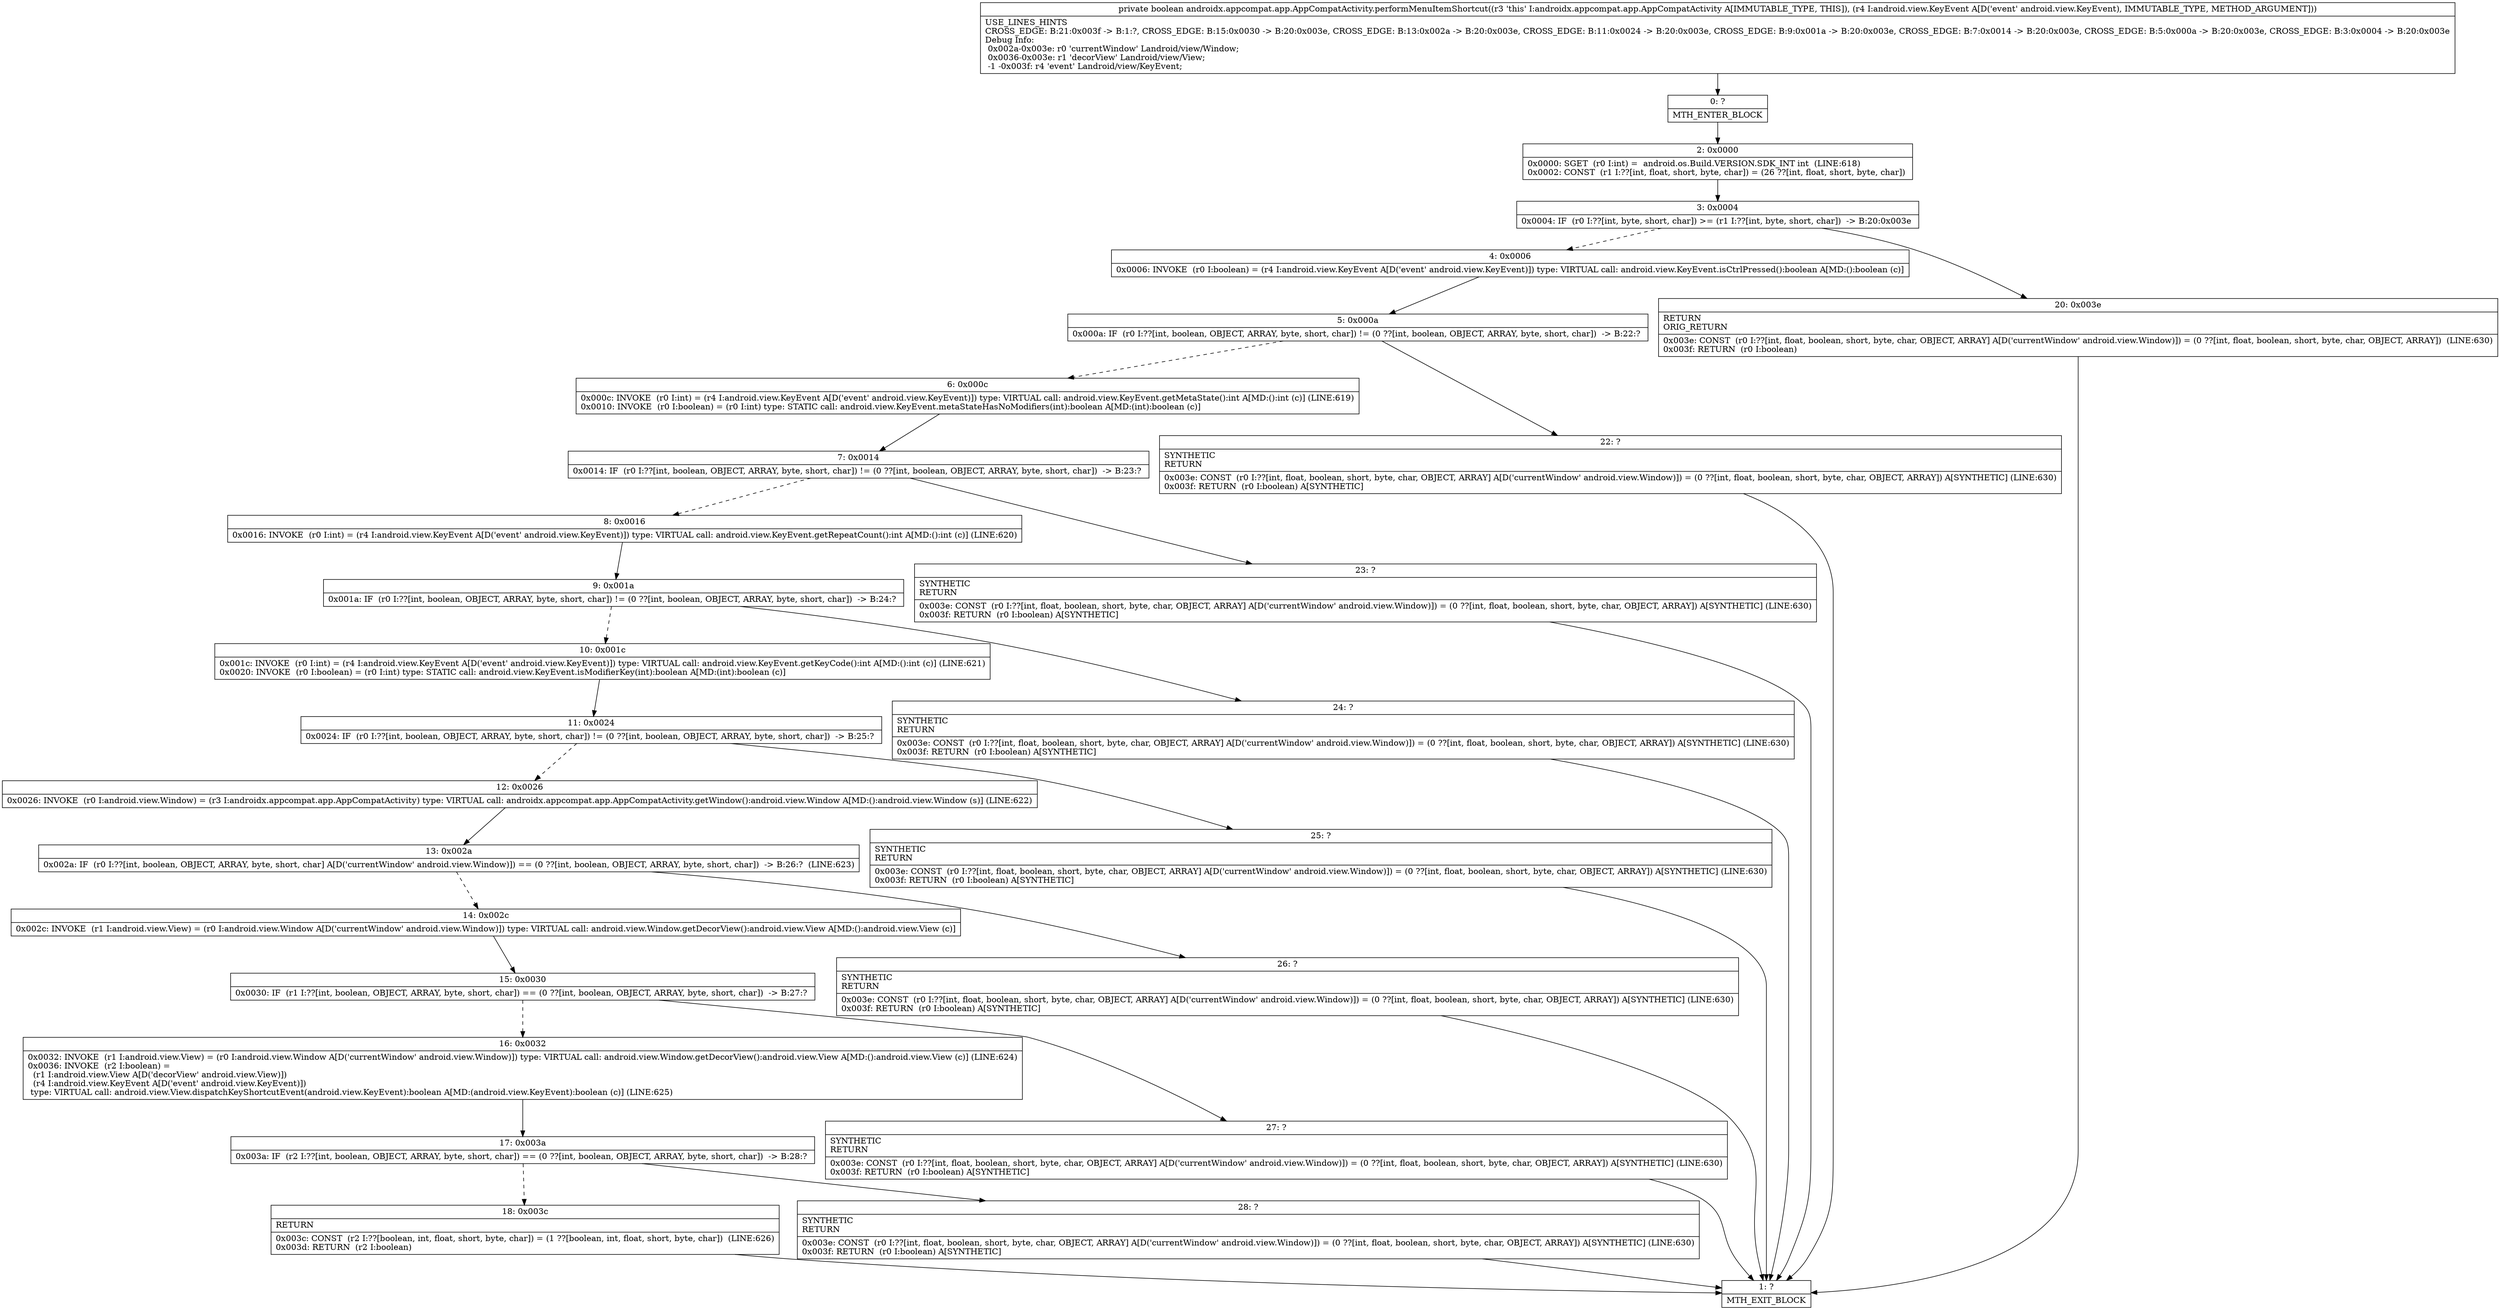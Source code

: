 digraph "CFG forandroidx.appcompat.app.AppCompatActivity.performMenuItemShortcut(Landroid\/view\/KeyEvent;)Z" {
Node_0 [shape=record,label="{0\:\ ?|MTH_ENTER_BLOCK\l}"];
Node_2 [shape=record,label="{2\:\ 0x0000|0x0000: SGET  (r0 I:int) =  android.os.Build.VERSION.SDK_INT int  (LINE:618)\l0x0002: CONST  (r1 I:??[int, float, short, byte, char]) = (26 ??[int, float, short, byte, char]) \l}"];
Node_3 [shape=record,label="{3\:\ 0x0004|0x0004: IF  (r0 I:??[int, byte, short, char]) \>= (r1 I:??[int, byte, short, char])  \-\> B:20:0x003e \l}"];
Node_4 [shape=record,label="{4\:\ 0x0006|0x0006: INVOKE  (r0 I:boolean) = (r4 I:android.view.KeyEvent A[D('event' android.view.KeyEvent)]) type: VIRTUAL call: android.view.KeyEvent.isCtrlPressed():boolean A[MD:():boolean (c)]\l}"];
Node_5 [shape=record,label="{5\:\ 0x000a|0x000a: IF  (r0 I:??[int, boolean, OBJECT, ARRAY, byte, short, char]) != (0 ??[int, boolean, OBJECT, ARRAY, byte, short, char])  \-\> B:22:? \l}"];
Node_6 [shape=record,label="{6\:\ 0x000c|0x000c: INVOKE  (r0 I:int) = (r4 I:android.view.KeyEvent A[D('event' android.view.KeyEvent)]) type: VIRTUAL call: android.view.KeyEvent.getMetaState():int A[MD:():int (c)] (LINE:619)\l0x0010: INVOKE  (r0 I:boolean) = (r0 I:int) type: STATIC call: android.view.KeyEvent.metaStateHasNoModifiers(int):boolean A[MD:(int):boolean (c)]\l}"];
Node_7 [shape=record,label="{7\:\ 0x0014|0x0014: IF  (r0 I:??[int, boolean, OBJECT, ARRAY, byte, short, char]) != (0 ??[int, boolean, OBJECT, ARRAY, byte, short, char])  \-\> B:23:? \l}"];
Node_8 [shape=record,label="{8\:\ 0x0016|0x0016: INVOKE  (r0 I:int) = (r4 I:android.view.KeyEvent A[D('event' android.view.KeyEvent)]) type: VIRTUAL call: android.view.KeyEvent.getRepeatCount():int A[MD:():int (c)] (LINE:620)\l}"];
Node_9 [shape=record,label="{9\:\ 0x001a|0x001a: IF  (r0 I:??[int, boolean, OBJECT, ARRAY, byte, short, char]) != (0 ??[int, boolean, OBJECT, ARRAY, byte, short, char])  \-\> B:24:? \l}"];
Node_10 [shape=record,label="{10\:\ 0x001c|0x001c: INVOKE  (r0 I:int) = (r4 I:android.view.KeyEvent A[D('event' android.view.KeyEvent)]) type: VIRTUAL call: android.view.KeyEvent.getKeyCode():int A[MD:():int (c)] (LINE:621)\l0x0020: INVOKE  (r0 I:boolean) = (r0 I:int) type: STATIC call: android.view.KeyEvent.isModifierKey(int):boolean A[MD:(int):boolean (c)]\l}"];
Node_11 [shape=record,label="{11\:\ 0x0024|0x0024: IF  (r0 I:??[int, boolean, OBJECT, ARRAY, byte, short, char]) != (0 ??[int, boolean, OBJECT, ARRAY, byte, short, char])  \-\> B:25:? \l}"];
Node_12 [shape=record,label="{12\:\ 0x0026|0x0026: INVOKE  (r0 I:android.view.Window) = (r3 I:androidx.appcompat.app.AppCompatActivity) type: VIRTUAL call: androidx.appcompat.app.AppCompatActivity.getWindow():android.view.Window A[MD:():android.view.Window (s)] (LINE:622)\l}"];
Node_13 [shape=record,label="{13\:\ 0x002a|0x002a: IF  (r0 I:??[int, boolean, OBJECT, ARRAY, byte, short, char] A[D('currentWindow' android.view.Window)]) == (0 ??[int, boolean, OBJECT, ARRAY, byte, short, char])  \-\> B:26:?  (LINE:623)\l}"];
Node_14 [shape=record,label="{14\:\ 0x002c|0x002c: INVOKE  (r1 I:android.view.View) = (r0 I:android.view.Window A[D('currentWindow' android.view.Window)]) type: VIRTUAL call: android.view.Window.getDecorView():android.view.View A[MD:():android.view.View (c)]\l}"];
Node_15 [shape=record,label="{15\:\ 0x0030|0x0030: IF  (r1 I:??[int, boolean, OBJECT, ARRAY, byte, short, char]) == (0 ??[int, boolean, OBJECT, ARRAY, byte, short, char])  \-\> B:27:? \l}"];
Node_16 [shape=record,label="{16\:\ 0x0032|0x0032: INVOKE  (r1 I:android.view.View) = (r0 I:android.view.Window A[D('currentWindow' android.view.Window)]) type: VIRTUAL call: android.view.Window.getDecorView():android.view.View A[MD:():android.view.View (c)] (LINE:624)\l0x0036: INVOKE  (r2 I:boolean) = \l  (r1 I:android.view.View A[D('decorView' android.view.View)])\l  (r4 I:android.view.KeyEvent A[D('event' android.view.KeyEvent)])\l type: VIRTUAL call: android.view.View.dispatchKeyShortcutEvent(android.view.KeyEvent):boolean A[MD:(android.view.KeyEvent):boolean (c)] (LINE:625)\l}"];
Node_17 [shape=record,label="{17\:\ 0x003a|0x003a: IF  (r2 I:??[int, boolean, OBJECT, ARRAY, byte, short, char]) == (0 ??[int, boolean, OBJECT, ARRAY, byte, short, char])  \-\> B:28:? \l}"];
Node_18 [shape=record,label="{18\:\ 0x003c|RETURN\l|0x003c: CONST  (r2 I:??[boolean, int, float, short, byte, char]) = (1 ??[boolean, int, float, short, byte, char])  (LINE:626)\l0x003d: RETURN  (r2 I:boolean) \l}"];
Node_1 [shape=record,label="{1\:\ ?|MTH_EXIT_BLOCK\l}"];
Node_28 [shape=record,label="{28\:\ ?|SYNTHETIC\lRETURN\l|0x003e: CONST  (r0 I:??[int, float, boolean, short, byte, char, OBJECT, ARRAY] A[D('currentWindow' android.view.Window)]) = (0 ??[int, float, boolean, short, byte, char, OBJECT, ARRAY]) A[SYNTHETIC] (LINE:630)\l0x003f: RETURN  (r0 I:boolean) A[SYNTHETIC]\l}"];
Node_27 [shape=record,label="{27\:\ ?|SYNTHETIC\lRETURN\l|0x003e: CONST  (r0 I:??[int, float, boolean, short, byte, char, OBJECT, ARRAY] A[D('currentWindow' android.view.Window)]) = (0 ??[int, float, boolean, short, byte, char, OBJECT, ARRAY]) A[SYNTHETIC] (LINE:630)\l0x003f: RETURN  (r0 I:boolean) A[SYNTHETIC]\l}"];
Node_26 [shape=record,label="{26\:\ ?|SYNTHETIC\lRETURN\l|0x003e: CONST  (r0 I:??[int, float, boolean, short, byte, char, OBJECT, ARRAY] A[D('currentWindow' android.view.Window)]) = (0 ??[int, float, boolean, short, byte, char, OBJECT, ARRAY]) A[SYNTHETIC] (LINE:630)\l0x003f: RETURN  (r0 I:boolean) A[SYNTHETIC]\l}"];
Node_25 [shape=record,label="{25\:\ ?|SYNTHETIC\lRETURN\l|0x003e: CONST  (r0 I:??[int, float, boolean, short, byte, char, OBJECT, ARRAY] A[D('currentWindow' android.view.Window)]) = (0 ??[int, float, boolean, short, byte, char, OBJECT, ARRAY]) A[SYNTHETIC] (LINE:630)\l0x003f: RETURN  (r0 I:boolean) A[SYNTHETIC]\l}"];
Node_24 [shape=record,label="{24\:\ ?|SYNTHETIC\lRETURN\l|0x003e: CONST  (r0 I:??[int, float, boolean, short, byte, char, OBJECT, ARRAY] A[D('currentWindow' android.view.Window)]) = (0 ??[int, float, boolean, short, byte, char, OBJECT, ARRAY]) A[SYNTHETIC] (LINE:630)\l0x003f: RETURN  (r0 I:boolean) A[SYNTHETIC]\l}"];
Node_23 [shape=record,label="{23\:\ ?|SYNTHETIC\lRETURN\l|0x003e: CONST  (r0 I:??[int, float, boolean, short, byte, char, OBJECT, ARRAY] A[D('currentWindow' android.view.Window)]) = (0 ??[int, float, boolean, short, byte, char, OBJECT, ARRAY]) A[SYNTHETIC] (LINE:630)\l0x003f: RETURN  (r0 I:boolean) A[SYNTHETIC]\l}"];
Node_22 [shape=record,label="{22\:\ ?|SYNTHETIC\lRETURN\l|0x003e: CONST  (r0 I:??[int, float, boolean, short, byte, char, OBJECT, ARRAY] A[D('currentWindow' android.view.Window)]) = (0 ??[int, float, boolean, short, byte, char, OBJECT, ARRAY]) A[SYNTHETIC] (LINE:630)\l0x003f: RETURN  (r0 I:boolean) A[SYNTHETIC]\l}"];
Node_20 [shape=record,label="{20\:\ 0x003e|RETURN\lORIG_RETURN\l|0x003e: CONST  (r0 I:??[int, float, boolean, short, byte, char, OBJECT, ARRAY] A[D('currentWindow' android.view.Window)]) = (0 ??[int, float, boolean, short, byte, char, OBJECT, ARRAY])  (LINE:630)\l0x003f: RETURN  (r0 I:boolean) \l}"];
MethodNode[shape=record,label="{private boolean androidx.appcompat.app.AppCompatActivity.performMenuItemShortcut((r3 'this' I:androidx.appcompat.app.AppCompatActivity A[IMMUTABLE_TYPE, THIS]), (r4 I:android.view.KeyEvent A[D('event' android.view.KeyEvent), IMMUTABLE_TYPE, METHOD_ARGUMENT]))  | USE_LINES_HINTS\lCROSS_EDGE: B:21:0x003f \-\> B:1:?, CROSS_EDGE: B:15:0x0030 \-\> B:20:0x003e, CROSS_EDGE: B:13:0x002a \-\> B:20:0x003e, CROSS_EDGE: B:11:0x0024 \-\> B:20:0x003e, CROSS_EDGE: B:9:0x001a \-\> B:20:0x003e, CROSS_EDGE: B:7:0x0014 \-\> B:20:0x003e, CROSS_EDGE: B:5:0x000a \-\> B:20:0x003e, CROSS_EDGE: B:3:0x0004 \-\> B:20:0x003e\lDebug Info:\l  0x002a\-0x003e: r0 'currentWindow' Landroid\/view\/Window;\l  0x0036\-0x003e: r1 'decorView' Landroid\/view\/View;\l  \-1 \-0x003f: r4 'event' Landroid\/view\/KeyEvent;\l}"];
MethodNode -> Node_0;Node_0 -> Node_2;
Node_2 -> Node_3;
Node_3 -> Node_4[style=dashed];
Node_3 -> Node_20;
Node_4 -> Node_5;
Node_5 -> Node_6[style=dashed];
Node_5 -> Node_22;
Node_6 -> Node_7;
Node_7 -> Node_8[style=dashed];
Node_7 -> Node_23;
Node_8 -> Node_9;
Node_9 -> Node_10[style=dashed];
Node_9 -> Node_24;
Node_10 -> Node_11;
Node_11 -> Node_12[style=dashed];
Node_11 -> Node_25;
Node_12 -> Node_13;
Node_13 -> Node_14[style=dashed];
Node_13 -> Node_26;
Node_14 -> Node_15;
Node_15 -> Node_16[style=dashed];
Node_15 -> Node_27;
Node_16 -> Node_17;
Node_17 -> Node_18[style=dashed];
Node_17 -> Node_28;
Node_18 -> Node_1;
Node_28 -> Node_1;
Node_27 -> Node_1;
Node_26 -> Node_1;
Node_25 -> Node_1;
Node_24 -> Node_1;
Node_23 -> Node_1;
Node_22 -> Node_1;
Node_20 -> Node_1;
}

